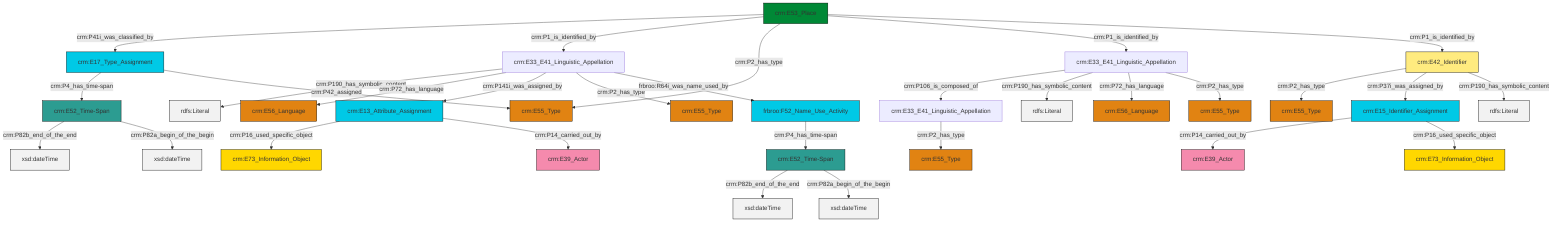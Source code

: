 graph TD
classDef Literal fill:#f2f2f2,stroke:#000000;
classDef CRM_Entity fill:#FFFFFF,stroke:#000000;
classDef Temporal_Entity fill:#00C9E6, stroke:#000000;
classDef Type fill:#E18312, stroke:#000000;
classDef Time-Span fill:#2C9C91, stroke:#000000;
classDef Appellation fill:#FFEB7F, stroke:#000000;
classDef Place fill:#008836, stroke:#000000;
classDef Persistent_Item fill:#B266B2, stroke:#000000;
classDef Conceptual_Object fill:#FFD700, stroke:#000000;
classDef Physical_Thing fill:#D2B48C, stroke:#000000;
classDef Actor fill:#f58aad, stroke:#000000;
classDef PC_Classes fill:#4ce600, stroke:#000000;
classDef Multi fill:#cccccc,stroke:#000000;

0["crm:E53_Place"]:::Place -->|crm:P41i_was_classified_by| 1["crm:E17_Type_Assignment"]:::Temporal_Entity
1["crm:E17_Type_Assignment"]:::Temporal_Entity -->|crm:P4_has_time-span| 2["crm:E52_Time-Span"]:::Time-Span
8["crm:E13_Attribute_Assignment"]:::Temporal_Entity -->|crm:P16_used_specific_object| 9["crm:E73_Information_Object"]:::Conceptual_Object
10["crm:E52_Time-Span"]:::Time-Span -->|crm:P82b_end_of_the_end| 11[xsd:dateTime]:::Literal
12["crm:E42_Identifier"]:::Appellation -->|crm:P2_has_type| 13["crm:E55_Type"]:::Type
16["crm:E33_E41_Linguistic_Appellation"]:::Default -->|crm:P106_is_composed_of| 14["crm:E33_E41_Linguistic_Appellation"]:::Default
2["crm:E52_Time-Span"]:::Time-Span -->|crm:P82b_end_of_the_end| 19[xsd:dateTime]:::Literal
2["crm:E52_Time-Span"]:::Time-Span -->|crm:P82a_begin_of_the_begin| 20[xsd:dateTime]:::Literal
0["crm:E53_Place"]:::Place -->|crm:P1_is_identified_by| 4["crm:E33_E41_Linguistic_Appellation"]:::Default
12["crm:E42_Identifier"]:::Appellation -->|crm:P37i_was_assigned_by| 17["crm:E15_Identifier_Assignment"]:::Temporal_Entity
17["crm:E15_Identifier_Assignment"]:::Temporal_Entity -->|crm:P14_carried_out_by| 22["crm:E39_Actor"]:::Actor
0["crm:E53_Place"]:::Place -->|crm:P2_has_type| 30["crm:E55_Type"]:::Type
0["crm:E53_Place"]:::Place -->|crm:P1_is_identified_by| 16["crm:E33_E41_Linguistic_Appellation"]:::Default
8["crm:E13_Attribute_Assignment"]:::Temporal_Entity -->|crm:P14_carried_out_by| 32["crm:E39_Actor"]:::Actor
0["crm:E53_Place"]:::Place -->|crm:P1_is_identified_by| 12["crm:E42_Identifier"]:::Appellation
4["crm:E33_E41_Linguistic_Appellation"]:::Default -->|crm:P190_has_symbolic_content| 33[rdfs:Literal]:::Literal
16["crm:E33_E41_Linguistic_Appellation"]:::Default -->|crm:P190_has_symbolic_content| 36[rdfs:Literal]:::Literal
17["crm:E15_Identifier_Assignment"]:::Temporal_Entity -->|crm:P16_used_specific_object| 37["crm:E73_Information_Object"]:::Conceptual_Object
1["crm:E17_Type_Assignment"]:::Temporal_Entity -->|crm:P42_assigned| 30["crm:E55_Type"]:::Type
4["crm:E33_E41_Linguistic_Appellation"]:::Default -->|crm:P72_has_language| 41["crm:E56_Language"]:::Type
10["crm:E52_Time-Span"]:::Time-Span -->|crm:P82a_begin_of_the_begin| 43[xsd:dateTime]:::Literal
14["crm:E33_E41_Linguistic_Appellation"]:::Default -->|crm:P2_has_type| 6["crm:E55_Type"]:::Type
16["crm:E33_E41_Linguistic_Appellation"]:::Default -->|crm:P72_has_language| 38["crm:E56_Language"]:::Type
46["frbroo:F52_Name_Use_Activity"]:::Temporal_Entity -->|crm:P4_has_time-span| 10["crm:E52_Time-Span"]:::Time-Span
4["crm:E33_E41_Linguistic_Appellation"]:::Default -->|crm:P141i_was_assigned_by| 8["crm:E13_Attribute_Assignment"]:::Temporal_Entity
4["crm:E33_E41_Linguistic_Appellation"]:::Default -->|crm:P2_has_type| 47["crm:E55_Type"]:::Type
16["crm:E33_E41_Linguistic_Appellation"]:::Default -->|crm:P2_has_type| 27["crm:E55_Type"]:::Type
12["crm:E42_Identifier"]:::Appellation -->|crm:P190_has_symbolic_content| 50[rdfs:Literal]:::Literal
4["crm:E33_E41_Linguistic_Appellation"]:::Default -->|frbroo:R64i_was_name_used_by| 46["frbroo:F52_Name_Use_Activity"]:::Temporal_Entity